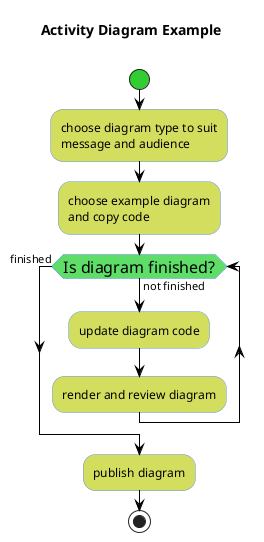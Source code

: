```plantuml
@startuml
skinparam shadowing false

title Activity Diagram Example\n

skinparam activity {
    StartColor limegreen
    EndColor darkblue
    BackgroundColor #d4de5e
    BorderColor #5e94de
    ArrowColor black
}
skinparam activityDiamond {
    BackgroundColor #5ede68
    BorderColor #5e94de
    fontSize 16
}

start
:choose diagram type to suit 
message and audience;
:choose example diagram
and copy code;

while (Is diagram finished?) is (not finished)
    :update diagram code;
    :render and review diagram;
endwhile (finished)

:publish diagram;

stop

@enduml
```